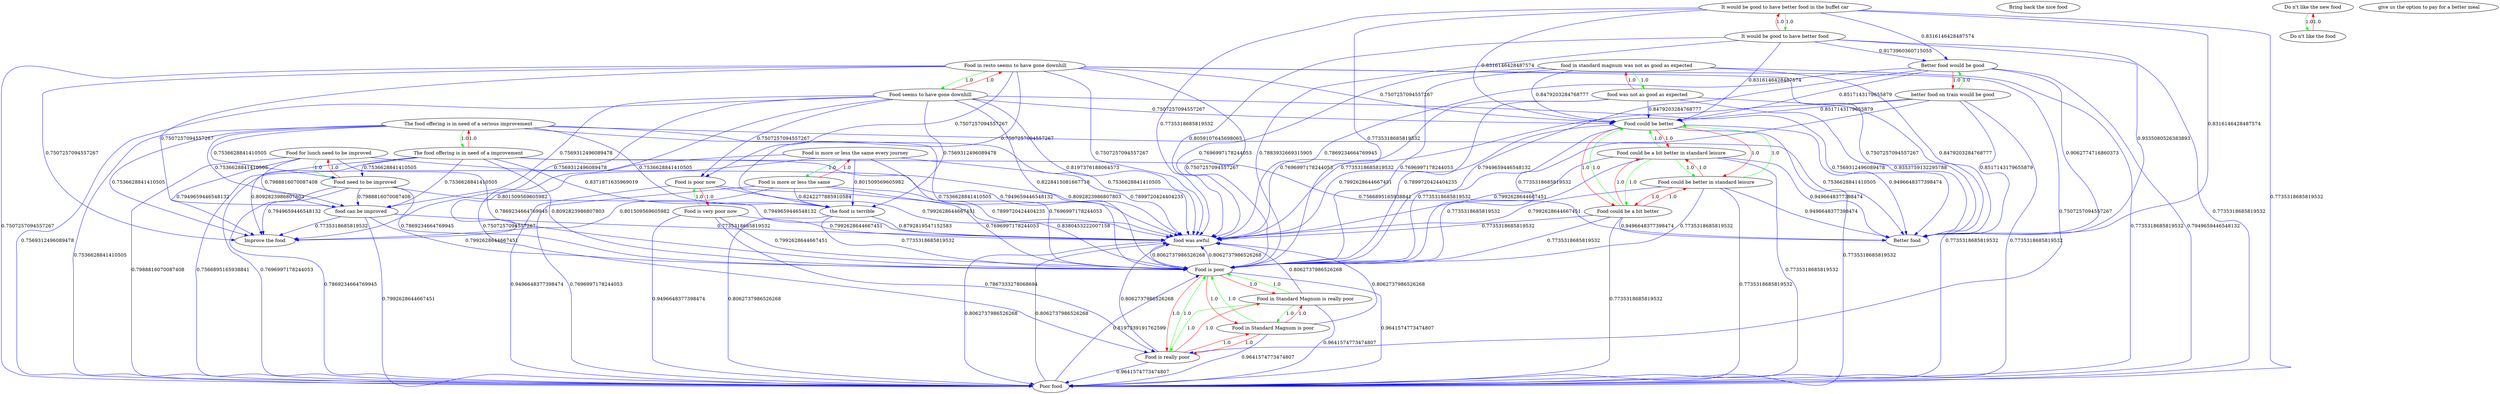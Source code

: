digraph rawGraph {
"Better food";"Better food would be good";"Bring back the nice food";"Do n't like the new food";"Do n't like the food";"Food could be a bit better in standard leisure";"Food could be better in standard leisure";"Food could be better";"Food could be a bit better";"Food for lunch need to be improved";"Food need to be improved";"Food in Standard Magnum is really poor";"Food in Standard Magnum is poor";"Food is poor";"Food is really poor";"Food in resto seems to have gone downhill";"Food seems to have gone downhill";"Food is more or less the same every journey";"Food is more or less the same";"Food is very poor now";"Food is poor now";"Improve the food";"It would be good to have better food in the buffet car";"It would be good to have better food";"Poor food";"The food offering is in need of a serious improvement";"The food offering is in need of a improvement";"better food on train would be good";"food can be improved";"food in standard magnum was not as good as expected";"food was not as good as expected";"food was awful";"give us the option to pay for a better meal";"the food is terrible";"Better food would be good" -> "Better food" [label=0.9062774716860373] [color=blue]
"Do n't like the new food" -> "Do n't like the food" [label=1.0] [color=green]
"Do n't like the food" -> "Do n't like the new food" [label=1.0] [color=red]
"Food could be a bit better in standard leisure" -> "Food could be better in standard leisure" [label=1.0] [color=green]
"Food could be better in standard leisure" -> "Food could be better" [label=1.0] [color=green]
"Food could be a bit better in standard leisure" -> "Food could be a bit better" [label=1.0] [color=green]
"Food could be a bit better" -> "Food could be better" [label=1.0] [color=green]
"Food could be a bit better in standard leisure" -> "Food could be better" [label=1.0] [color=green]
"Food could be better in standard leisure" -> "Food could be a bit better in standard leisure" [label=1.0] [color=red]
"Food could be better in standard leisure" -> "Food could be a bit better" [label=1.0] [color=red]
"Food could be better" -> "Food could be a bit better in standard leisure" [label=1.0] [color=red]
"Food could be better" -> "Food could be better in standard leisure" [label=1.0] [color=red]
"Food could be better" -> "Food could be a bit better" [label=1.0] [color=red]
"Food could be a bit better" -> "Food could be a bit better in standard leisure" [label=1.0] [color=red]
"Food could be a bit better" -> "Food could be better in standard leisure" [label=1.0] [color=red]
"Better food would be good" -> "Food could be better" [label=0.8517143179655879] [color=blue]
"Food could be better" -> "Better food" [label=0.9496648377398474] [color=blue]
"Food for lunch need to be improved" -> "Food need to be improved" [label=1.0] [color=green]
"Food need to be improved" -> "Food for lunch need to be improved" [label=1.0] [color=red]
"Food in Standard Magnum is really poor" -> "Food in Standard Magnum is poor" [label=1.0] [color=green]
"Food in Standard Magnum is poor" -> "Food is poor" [label=1.0] [color=green]
"Food in Standard Magnum is really poor" -> "Food is really poor" [label=1.0] [color=green]
"Food is really poor" -> "Food is poor" [label=1.0] [color=green]
"Food in Standard Magnum is really poor" -> "Food is poor" [label=1.0] [color=green]
"Food in Standard Magnum is poor" -> "Food in Standard Magnum is really poor" [label=1.0] [color=red]
"Food in Standard Magnum is poor" -> "Food is really poor" [label=1.0] [color=red]
"Food is poor" -> "Food in Standard Magnum is really poor" [label=1.0] [color=red]
"Food is poor" -> "Food in Standard Magnum is poor" [label=1.0] [color=red]
"Food is poor" -> "Food is really poor" [label=1.0] [color=red]
"Food is really poor" -> "Food in Standard Magnum is really poor" [label=1.0] [color=red]
"Food is really poor" -> "Food in Standard Magnum is poor" [label=1.0] [color=red]
"Food could be better" -> "Food is poor" [label=0.7735318685819532] [color=blue]
"Better food would be good" -> "Food is poor" [label=0.7949659446548132] [color=blue]
"Food need to be improved" -> "Food is poor" [label=0.7869234664769945] [color=blue]
"Food in resto seems to have gone downhill" -> "Food seems to have gone downhill" [label=1.0] [color=green]
"Food seems to have gone downhill" -> "Food in resto seems to have gone downhill" [label=1.0] [color=red]
"Food seems to have gone downhill" -> "Food could be better" [label=0.7507257094557267] [color=blue]
"Food seems to have gone downhill" -> "Better food" [label=0.7569312496089478] [color=blue]
"Food seems to have gone downhill" -> "Food is poor" [label=0.8228415081667718] [color=blue]
"Food in resto seems to have gone downhill" -> "Food could be better" [label=0.7507257094557267] [color=blue]
"Food is more or less the same every journey" -> "Food is more or less the same" [label=1.0] [color=green]
"Food is more or less the same" -> "Food is more or less the same every journey" [label=1.0] [color=red]
"Food is more or less the same" -> "Food is poor" [label=0.7696997178244053] [color=blue]
"Food seems to have gone downhill" -> "Food is really poor" [label=0.7507257094557267] [color=blue]
"Food is very poor now" -> "Food is poor now" [label=1.0] [color=green]
"Food is poor now" -> "Food is very poor now" [label=1.0] [color=red]
"Food seems to have gone downhill" -> "Food is poor now" [label=0.7507257094557267] [color=blue]
"Food is poor now" -> "Food is poor" [label=0.8380453222007158] [color=blue]
"Food is very poor now" -> "Food is really poor" [label=0.7867333278068694] [color=blue]
"Food need to be improved" -> "Improve the food" [label=0.7949659446548132] [color=blue]
"Food is more or less the same" -> "Improve the food" [label=0.801509569605982] [color=blue]
"It would be good to have better food in the buffet car" -> "It would be good to have better food" [label=1.0] [color=green]
"It would be good to have better food" -> "It would be good to have better food in the buffet car" [label=1.0] [color=red]
"It would be good to have better food" -> "Food could be better" [label=0.8316146428487574] [color=blue]
"It would be good to have better food" -> "Better food would be good" [label=0.9173960360715055] [color=blue]
"It would be good to have better food" -> "Better food" [label=0.9335080526383893] [color=blue]
"It would be good to have better food" -> "Food is poor" [label=0.7883932669315905] [color=blue]
"It would be good to have better food in the buffet car" -> "Food could be better" [label=0.8316146428487574] [color=blue]
"It would be good to have better food in the buffet car" -> "Better food would be good" [label=0.8316146428487574] [color=blue]
"Food seems to have gone downhill" -> "Poor food" [label=0.7569312496089478] [color=blue]
"Poor food" -> "Food is poor" [label=0.8197339191762599] [color=blue]
"Food is poor" -> "Poor food" [label=0.9641574773474807] [color=blue]
"Food is poor now" -> "Poor food" [label=0.9496648377398474] [color=blue]
"The food offering is in need of a serious improvement" -> "The food offering is in need of a improvement" [label=1.0] [color=green]
"The food offering is in need of a improvement" -> "The food offering is in need of a serious improvement" [label=1.0] [color=red]
"The food offering is in need of a improvement" -> "Improve the food" [label=0.8092823986807803] [color=blue]
"The food offering is in need of a improvement" -> "Food is poor" [label=0.8092823986807803] [color=blue]
"The food offering is in need of a improvement" -> "Better food" [label=0.7566895165938841] [color=blue]
"The food offering is in need of a improvement" -> "Food need to be improved" [label=0.7536628841410505] [color=blue]
"The food offering is in need of a improvement" -> "Poor food" [label=0.7566895165938841] [color=blue]
"better food on train would be good" -> "Better food would be good" [label=1.0] [color=green]
"Better food would be good" -> "better food on train would be good" [label=1.0] [color=red]
"better food on train would be good" -> "Food could be better" [label=0.8517143179655879] [color=blue]
"Food seems to have gone downhill" -> "food can be improved" [label=0.7569312496089478] [color=blue]
"food can be improved" -> "Improve the food" [label=0.7735318685819532] [color=blue]
"food can be improved" -> "Food is poor" [label=0.7992628644667451] [color=blue]
"Food need to be improved" -> "food can be improved" [label=0.7988816070087408] [color=blue]
"food in standard magnum was not as good as expected" -> "food was not as good as expected" [label=1.0] [color=green]
"food was not as good as expected" -> "food in standard magnum was not as good as expected" [label=1.0] [color=red]
"food was not as good as expected" -> "Food could be better" [label=0.8479203284768777] [color=blue]
"food was not as good as expected" -> "Food is poor" [label=0.7899720424404235] [color=blue]
"food was not as good as expected" -> "Better food" [label=0.9353759132295788] [color=blue]
"Food could be better" -> "food was awful" [label=0.7992628644667451] [color=blue]
"It would be good to have better food" -> "food was awful" [label=0.8059107645698065] [color=blue]
"food can be improved" -> "food was awful" [label=0.7735318685819532] [color=blue]
"Food seems to have gone downhill" -> "food was awful" [label=0.8197376188064573] [color=blue]
"Food is poor" -> "food was awful" [label=0.8062737986526268] [color=blue]
"food was awful" -> "Food is poor" [label=0.8062737986526268] [color=blue]
"Better food would be good" -> "food was awful" [label=0.7869234664769945] [color=blue]
"food was not as good as expected" -> "food was awful" [label=0.7696997178244053] [color=blue]
"Food is poor now" -> "food was awful" [label=0.7992628644667451] [color=blue]
"Food need to be improved" -> "food was awful" [label=0.7949659446548132] [color=blue]
"Food is more or less the same" -> "food was awful" [label=0.7899720424404235] [color=blue]
"The food offering is in need of a improvement" -> "food was awful" [label=0.8092823986807803] [color=blue]
"Food seems to have gone downhill" -> "the food is terrible" [label=0.7569312496089478] [color=blue]
"the food is terrible" -> "Food is poor" [label=0.7735318685819532] [color=blue]
"Food is more or less the same" -> "the food is terrible" [label=0.8242277885910584] [color=blue]
"the food is terrible" -> "food was awful" [label=0.8792819547152583] [color=blue]
"The food offering is in need of a improvement" -> "the food is terrible" [label=0.8371871635969019] [color=blue]
"Better food would be good" -> "Poor food" [label=0.7949659446548132] [color=blue]
"Food could be a bit better in standard leisure" -> "Better food" [label=0.9496648377398474] [color=blue]
"Food could be a bit better in standard leisure" -> "food was awful" [label=0.7992628644667451] [color=blue]
"Food could be a bit better in standard leisure" -> "Food is poor" [label=0.7735318685819532] [color=blue]
"Food could be better in standard leisure" -> "Better food" [label=0.9496648377398474] [color=blue]
"Food could be better in standard leisure" -> "food was awful" [label=0.7992628644667451] [color=blue]
"Food could be better in standard leisure" -> "Food is poor" [label=0.7735318685819532] [color=blue]
"Food could be better" -> "Poor food" [label=0.7735318685819532] [color=blue]
"Food could be a bit better" -> "Better food" [label=0.9496648377398474] [color=blue]
"Food could be a bit better" -> "Poor food" [label=0.7735318685819532] [color=blue]
"Food could be a bit better" -> "food was awful" [label=0.7735318685819532] [color=blue]
"Food could be a bit better" -> "Food is poor" [label=0.7735318685819532] [color=blue]
"Food for lunch need to be improved" -> "food can be improved" [label=0.7988816070087408] [color=blue]
"Food for lunch need to be improved" -> "Improve the food" [label=0.7949659446548132] [color=blue]
"Food for lunch need to be improved" -> "food was awful" [label=0.7949659446548132] [color=blue]
"Food for lunch need to be improved" -> "Food is poor" [label=0.7869234664769945] [color=blue]
"Food need to be improved" -> "Poor food" [label=0.7869234664769945] [color=blue]
"Food in Standard Magnum is really poor" -> "Poor food" [label=0.9641574773474807] [color=blue]
"Food in Standard Magnum is really poor" -> "food was awful" [label=0.8062737986526268] [color=blue]
"Food in Standard Magnum is poor" -> "Poor food" [label=0.9641574773474807] [color=blue]
"Food in Standard Magnum is poor" -> "food was awful" [label=0.8062737986526268] [color=blue]
"Food is really poor" -> "Poor food" [label=0.9641574773474807] [color=blue]
"Food is really poor" -> "food was awful" [label=0.8062737986526268] [color=blue]
"Food in resto seems to have gone downhill" -> "food can be improved" [label=0.7507257094557267] [color=blue]
"Food in resto seems to have gone downhill" -> "Food is poor now" [label=0.7507257094557267] [color=blue]
"Food in resto seems to have gone downhill" -> "Better food" [label=0.7507257094557267] [color=blue]
"Food in resto seems to have gone downhill" -> "Food is really poor" [label=0.7507257094557267] [color=blue]
"Food in resto seems to have gone downhill" -> "Poor food" [label=0.7507257094557267] [color=blue]
"Food in resto seems to have gone downhill" -> "the food is terrible" [label=0.7507257094557267] [color=blue]
"Food in resto seems to have gone downhill" -> "food was awful" [label=0.7507257094557267] [color=blue]
"Food in resto seems to have gone downhill" -> "Food is poor" [label=0.7507257094557267] [color=blue]
"Food seems to have gone downhill" -> "Improve the food" [label=0.7569312496089478] [color=blue]
"Food is more or less the same every journey" -> "Improve the food" [label=0.801509569605982] [color=blue]
"Food is more or less the same every journey" -> "the food is terrible" [label=0.801509569605982] [color=blue]
"Food is more or less the same every journey" -> "food was awful" [label=0.7899720424404235] [color=blue]
"Food is more or less the same every journey" -> "Food is poor" [label=0.7696997178244053] [color=blue]
"Food is more or less the same" -> "Poor food" [label=0.7696997178244053] [color=blue]
"Food is very poor now" -> "Poor food" [label=0.9496648377398474] [color=blue]
"Food is very poor now" -> "food was awful" [label=0.7992628644667451] [color=blue]
"Food is very poor now" -> "Food is poor" [label=0.7992628644667451] [color=blue]
"It would be good to have better food in the buffet car" -> "Better food" [label=0.8316146428487574] [color=blue]
"It would be good to have better food in the buffet car" -> "Poor food" [label=0.7735318685819532] [color=blue]
"It would be good to have better food in the buffet car" -> "food was awful" [label=0.7735318685819532] [color=blue]
"It would be good to have better food in the buffet car" -> "Food is poor" [label=0.7735318685819532] [color=blue]
"It would be good to have better food" -> "Poor food" [label=0.7735318685819532] [color=blue]
"Poor food" -> "food was awful" [label=0.8062737986526268] [color=blue]
"The food offering is in need of a serious improvement" -> "Better food" [label=0.7536628841410505] [color=blue]
"The food offering is in need of a serious improvement" -> "Food need to be improved" [label=0.7536628841410505] [color=blue]
"The food offering is in need of a serious improvement" -> "Poor food" [label=0.7536628841410505] [color=blue]
"The food offering is in need of a serious improvement" -> "Improve the food" [label=0.7536628841410505] [color=blue]
"The food offering is in need of a serious improvement" -> "the food is terrible" [label=0.7536628841410505] [color=blue]
"The food offering is in need of a serious improvement" -> "food was awful" [label=0.7536628841410505] [color=blue]
"The food offering is in need of a serious improvement" -> "Food is poor" [label=0.7536628841410505] [color=blue]
"The food offering is in need of a improvement" -> "food can be improved" [label=0.7536628841410505] [color=blue]
"better food on train would be good" -> "Better food" [label=0.8517143179655879] [color=blue]
"better food on train would be good" -> "Poor food" [label=0.7735318685819532] [color=blue]
"better food on train would be good" -> "food was awful" [label=0.7735318685819532] [color=blue]
"better food on train would be good" -> "Food is poor" [label=0.7735318685819532] [color=blue]
"food can be improved" -> "Poor food" [label=0.7992628644667451] [color=blue]
"food in standard magnum was not as good as expected" -> "Food could be better" [label=0.8479203284768777] [color=blue]
"food in standard magnum was not as good as expected" -> "Better food" [label=0.8479203284768777] [color=blue]
"food in standard magnum was not as good as expected" -> "food was awful" [label=0.7696997178244053] [color=blue]
"food in standard magnum was not as good as expected" -> "Food is poor" [label=0.7696997178244053] [color=blue]
"food was not as good as expected" -> "Poor food" [label=0.7735318685819532] [color=blue]
"food was awful" -> "Poor food" [label=0.8062737986526268] [color=blue]
"the food is terrible" -> "Poor food" [label=0.8062737986526268] [color=blue]
"Food could be a bit better in standard leisure" -> "Poor food" [label=0.7735318685819532] [color=blue]
"Food could be better in standard leisure" -> "Poor food" [label=0.7735318685819532] [color=blue]
"Food for lunch need to be improved" -> "Poor food" [label=0.7988816070087408] [color=blue]
"Food in resto seems to have gone downhill" -> "Improve the food" [label=0.7507257094557267] [color=blue]
"Food is more or less the same every journey" -> "Poor food" [label=0.7696997178244053] [color=blue]
"The food offering is in need of a serious improvement" -> "food can be improved" [label=0.7536628841410505] [color=blue]
"food in standard magnum was not as good as expected" -> "Poor food" [label=0.7735318685819532] [color=blue]
}